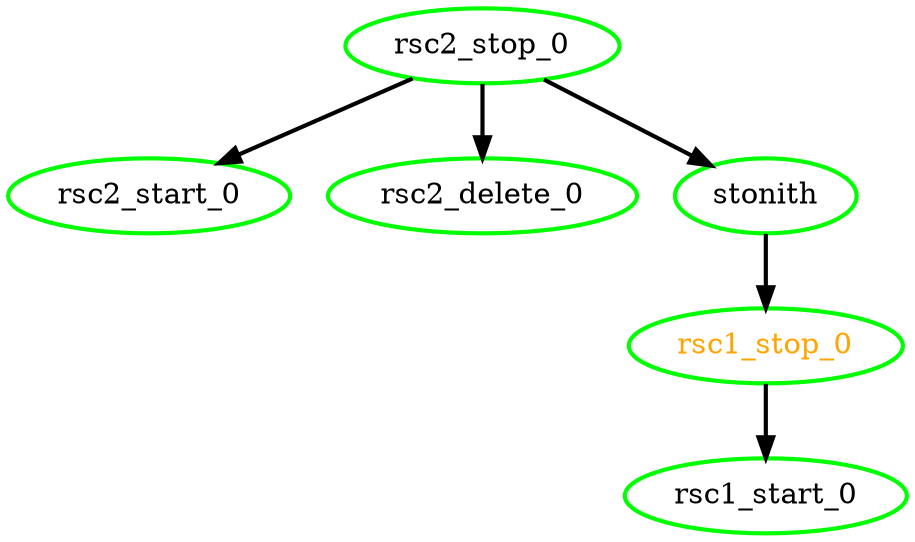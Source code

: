 digraph "g" {
	size = "30,30"
"rsc1_stop_0" [ tooltip="" style=bold color="green" fontcolor="orange" ]
"rsc1_start_0" [ tooltip="node1" style=bold color="green" fontcolor="black" ]
"rsc2_stop_0" [ tooltip="node2" style=bold color="green" fontcolor="black" ]
"rsc2_start_0" [ tooltip="node1" style=bold color="green" fontcolor="black" ]
"rsc2_delete_0" [ tooltip="node2" style=bold color="green" fontcolor="black" ]
"stonith" [ tooltip="node2" style=bold color="green" fontcolor="black" ]
"stonith" -> "rsc1_stop_0" [ style = bold]
"rsc1_stop_0" -> "rsc1_start_0" [ style = bold]
"rsc2_stop_0" -> "rsc2_start_0" [ style = bold]
"rsc2_stop_0" -> "rsc2_delete_0" [ style = bold]
"rsc2_stop_0" -> "stonith" [ style = bold]
}
